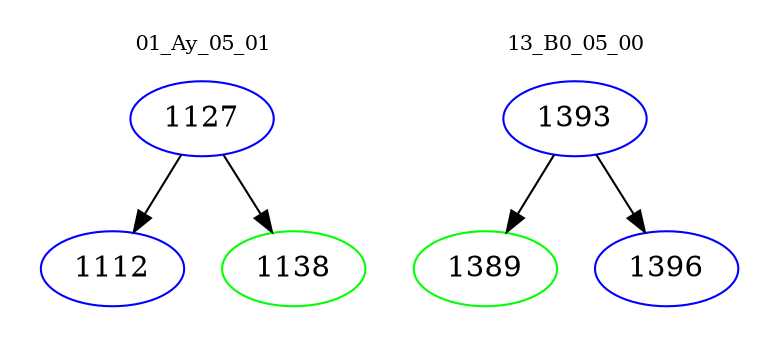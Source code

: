 digraph{
subgraph cluster_0 {
color = white
label = "01_Ay_05_01";
fontsize=10;
T0_1127 [label="1127", color="blue"]
T0_1127 -> T0_1112 [color="black"]
T0_1112 [label="1112", color="blue"]
T0_1127 -> T0_1138 [color="black"]
T0_1138 [label="1138", color="green"]
}
subgraph cluster_1 {
color = white
label = "13_B0_05_00";
fontsize=10;
T1_1393 [label="1393", color="blue"]
T1_1393 -> T1_1389 [color="black"]
T1_1389 [label="1389", color="green"]
T1_1393 -> T1_1396 [color="black"]
T1_1396 [label="1396", color="blue"]
}
}
